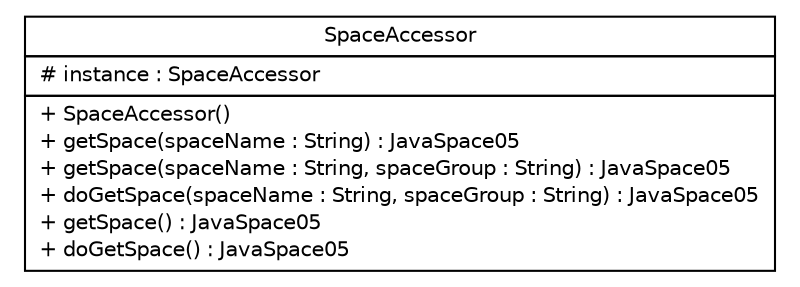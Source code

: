 #!/usr/local/bin/dot
#
# Class diagram 
# Generated by UMLGraph version R5_6 (http://www.umlgraph.org/)
#

digraph G {
	edge [fontname="Helvetica",fontsize=10,labelfontname="Helvetica",labelfontsize=10];
	node [fontname="Helvetica",fontsize=10,shape=plaintext];
	nodesep=0.25;
	ranksep=0.5;
	// sorcer.service.space.SpaceAccessor
	c33746 [label=<<table title="sorcer.service.space.SpaceAccessor" border="0" cellborder="1" cellspacing="0" cellpadding="2" port="p" href="./SpaceAccessor.html">
		<tr><td><table border="0" cellspacing="0" cellpadding="1">
<tr><td align="center" balign="center"> SpaceAccessor </td></tr>
		</table></td></tr>
		<tr><td><table border="0" cellspacing="0" cellpadding="1">
<tr><td align="left" balign="left"> # instance : SpaceAccessor </td></tr>
		</table></td></tr>
		<tr><td><table border="0" cellspacing="0" cellpadding="1">
<tr><td align="left" balign="left"> + SpaceAccessor() </td></tr>
<tr><td align="left" balign="left"> + getSpace(spaceName : String) : JavaSpace05 </td></tr>
<tr><td align="left" balign="left"> + getSpace(spaceName : String, spaceGroup : String) : JavaSpace05 </td></tr>
<tr><td align="left" balign="left"> + doGetSpace(spaceName : String, spaceGroup : String) : JavaSpace05 </td></tr>
<tr><td align="left" balign="left"> + getSpace() : JavaSpace05 </td></tr>
<tr><td align="left" balign="left"> + doGetSpace() : JavaSpace05 </td></tr>
		</table></td></tr>
		</table>>, URL="./SpaceAccessor.html", fontname="Helvetica", fontcolor="black", fontsize=10.0];
}

